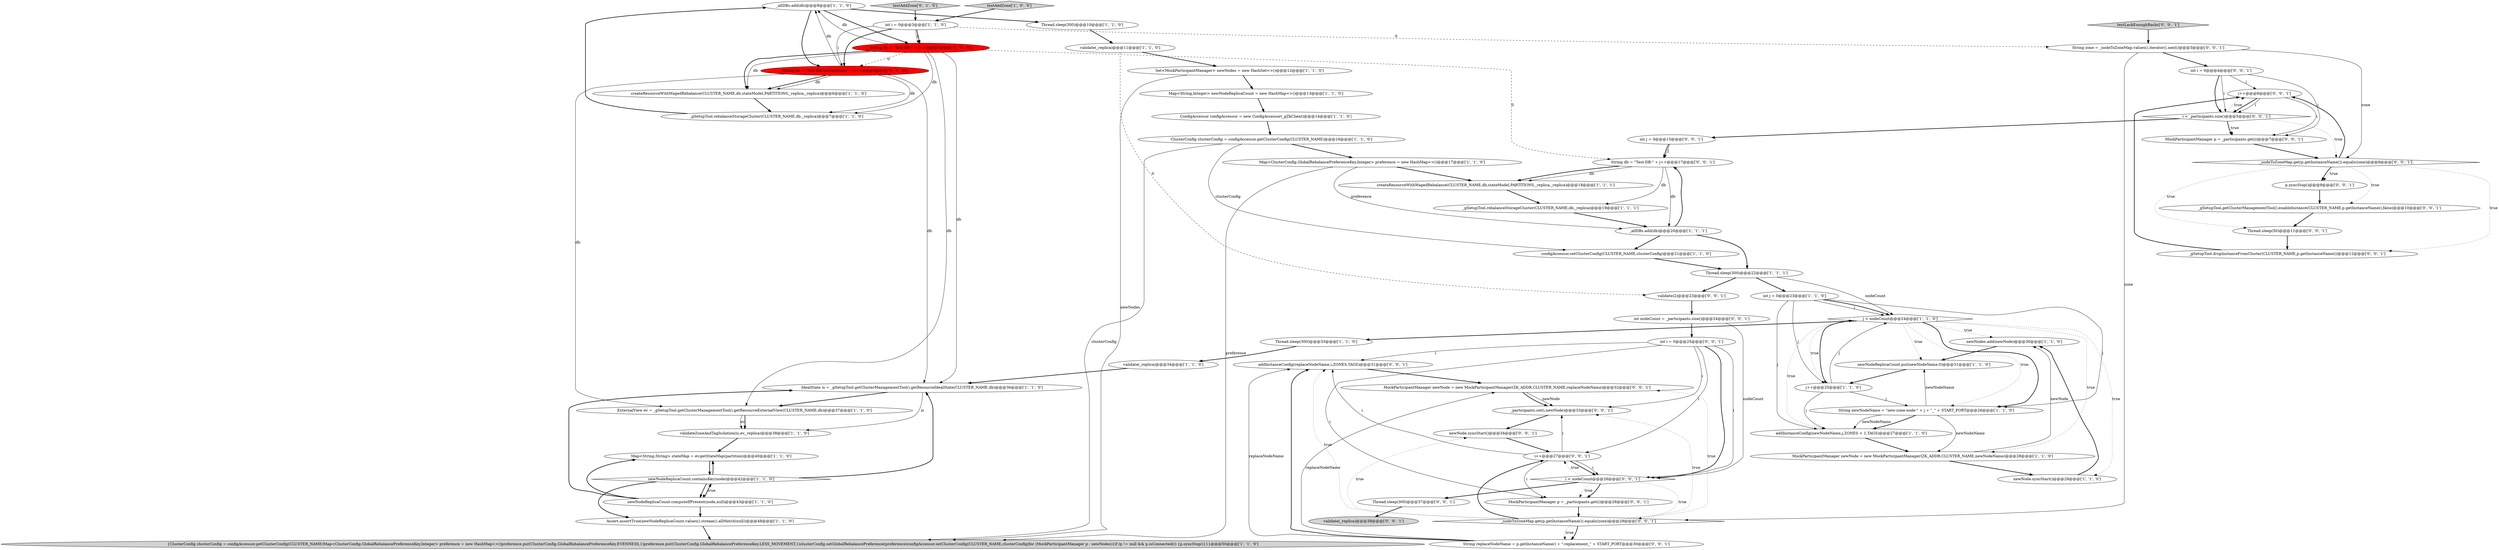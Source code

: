 digraph {
58 [style = filled, label = "testLackEnoughRacks['0', '0', '1']", fillcolor = lightgray, shape = diamond image = "AAA0AAABBB3BBB"];
46 [style = filled, label = "int i = 0@@@4@@@['0', '0', '1']", fillcolor = white, shape = ellipse image = "AAA0AAABBB3BBB"];
53 [style = filled, label = "addInstanceConfig(replaceNodeName,i,ZONES,TAGS)@@@31@@@['0', '0', '1']", fillcolor = white, shape = ellipse image = "AAA0AAABBB3BBB"];
63 [style = filled, label = "i++@@@6@@@['0', '0', '1']", fillcolor = white, shape = ellipse image = "AAA0AAABBB3BBB"];
54 [style = filled, label = "int i = 0@@@25@@@['0', '0', '1']", fillcolor = white, shape = ellipse image = "AAA0AAABBB3BBB"];
15 [style = filled, label = "Thread.sleep(300)@@@33@@@['1', '1', '0']", fillcolor = white, shape = ellipse image = "AAA0AAABBB1BBB"];
47 [style = filled, label = "MockParticipantManager p = _participants.get(i)@@@7@@@['0', '0', '1']", fillcolor = white, shape = ellipse image = "AAA0AAABBB3BBB"];
57 [style = filled, label = "i < nodeCount@@@26@@@['0', '0', '1']", fillcolor = white, shape = diamond image = "AAA0AAABBB3BBB"];
3 [style = filled, label = "newNodes.add(newNode)@@@30@@@['1', '1', '0']", fillcolor = white, shape = ellipse image = "AAA0AAABBB1BBB"];
1 [style = filled, label = "configAccessor.setClusterConfig(CLUSTER_NAME,clusterConfig)@@@21@@@['1', '1', '0']", fillcolor = white, shape = ellipse image = "AAA0AAABBB1BBB"];
21 [style = filled, label = "_gSetupTool.rebalanceStorageCluster(CLUSTER_NAME,db,_replica)@@@7@@@['1', '1', '0']", fillcolor = white, shape = ellipse image = "AAA0AAABBB1BBB"];
43 [style = filled, label = "_participants.set(i,newNode)@@@33@@@['0', '0', '1']", fillcolor = white, shape = ellipse image = "AAA0AAABBB3BBB"];
25 [style = filled, label = "Map<ClusterConfig.GlobalRebalancePreferenceKey,Integer> preference = new HashMap<>()@@@17@@@['1', '1', '0']", fillcolor = white, shape = ellipse image = "AAA0AAABBB1BBB"];
62 [style = filled, label = "MockParticipantManager p = _participants.get(i)@@@28@@@['0', '0', '1']", fillcolor = white, shape = ellipse image = "AAA0AAABBB3BBB"];
38 [style = filled, label = "String db = \"Test-DB-testAddZone\" + i++@@@5@@@['0', '1', '0']", fillcolor = red, shape = ellipse image = "AAA1AAABBB2BBB"];
7 [style = filled, label = "j < nodeCount@@@24@@@['1', '1', '0']", fillcolor = white, shape = diamond image = "AAA0AAABBB1BBB"];
14 [style = filled, label = "Assert.assertTrue(newNodeReplicaCount.values().stream().allMatch(null))@@@48@@@['1', '1', '0']", fillcolor = white, shape = ellipse image = "AAA0AAABBB1BBB"];
11 [style = filled, label = "validateZoneAndTagIsolation(is,ev,_replica)@@@38@@@['1', '1', '0']", fillcolor = white, shape = ellipse image = "AAA0AAABBB1BBB"];
34 [style = filled, label = "Map<String,Integer> newNodeReplicaCount = new HashMap<>()@@@13@@@['1', '1', '0']", fillcolor = white, shape = ellipse image = "AAA0AAABBB1BBB"];
65 [style = filled, label = "i++@@@27@@@['0', '0', '1']", fillcolor = white, shape = ellipse image = "AAA0AAABBB3BBB"];
40 [style = filled, label = "newNode.syncStart()@@@34@@@['0', '0', '1']", fillcolor = white, shape = ellipse image = "AAA0AAABBB3BBB"];
28 [style = filled, label = "IdealState is = _gSetupTool.getClusterManagementTool().getResourceIdealState(CLUSTER_NAME,db)@@@36@@@['1', '1', '0']", fillcolor = white, shape = ellipse image = "AAA0AAABBB1BBB"];
59 [style = filled, label = "_gSetupTool.dropInstanceFromCluster(CLUSTER_NAME,p.getInstanceName())@@@12@@@['0', '0', '1']", fillcolor = white, shape = ellipse image = "AAA0AAABBB3BBB"];
33 [style = filled, label = "createResourceWithWagedRebalance(CLUSTER_NAME,db,stateModel,PARTITIONS,_replica,_replica)@@@6@@@['1', '1', '0']", fillcolor = white, shape = ellipse image = "AAA0AAABBB1BBB"];
10 [style = filled, label = "{ClusterConfig clusterConfig = configAccessor.getClusterConfig(CLUSTER_NAME)Map<ClusterConfig.GlobalRebalancePreferenceKey,Integer> preference = new HashMap<>()preference.put(ClusterConfig.GlobalRebalancePreferenceKey.EVENNESS,1)preference.put(ClusterConfig.GlobalRebalancePreferenceKey.LESS_MOVEMENT,1)clusterConfig.setGlobalRebalancePreference(preference)configAccessor.setClusterConfig(CLUSTER_NAME,clusterConfig)for (MockParticipantManager p : newNodes){if (p != null && p.isConnected()) {p.syncStop()}}}@@@50@@@['1', '1', '0']", fillcolor = lightgray, shape = ellipse image = "AAA0AAABBB1BBB"];
4 [style = filled, label = "ExternalView ev = _gSetupTool.getClusterManagementTool().getResourceExternalView(CLUSTER_NAME,db)@@@37@@@['1', '1', '0']", fillcolor = white, shape = ellipse image = "AAA0AAABBB1BBB"];
2 [style = filled, label = "Thread.sleep(300)@@@22@@@['1', '1', '1']", fillcolor = white, shape = ellipse image = "AAA0AAABBB1BBB"];
9 [style = filled, label = "newNodeReplicaCount.put(newNodeName,0)@@@31@@@['1', '1', '0']", fillcolor = white, shape = ellipse image = "AAA0AAABBB1BBB"];
64 [style = filled, label = "String replaceNodeName = p.getInstanceName() + \"-replacement_\" + START_PORT@@@30@@@['0', '0', '1']", fillcolor = white, shape = ellipse image = "AAA0AAABBB3BBB"];
41 [style = filled, label = "_nodeToZoneMap.get(p.getInstanceName()).equals(zone)@@@29@@@['0', '0', '1']", fillcolor = white, shape = diamond image = "AAA0AAABBB3BBB"];
22 [style = filled, label = "_allDBs.add(db)@@@20@@@['1', '1', '1']", fillcolor = white, shape = ellipse image = "AAA0AAABBB1BBB"];
52 [style = filled, label = "_gSetupTool.getClusterManagementTool().enableInstance(CLUSTER_NAME,p.getInstanceName(),false)@@@10@@@['0', '0', '1']", fillcolor = white, shape = ellipse image = "AAA0AAABBB3BBB"];
20 [style = filled, label = "newNodeReplicaCount.containsKey(node)@@@42@@@['1', '1', '0']", fillcolor = white, shape = diamond image = "AAA0AAABBB1BBB"];
50 [style = filled, label = "MockParticipantManager newNode = new MockParticipantManager(ZK_ADDR,CLUSTER_NAME,replaceNodeName)@@@32@@@['0', '0', '1']", fillcolor = white, shape = ellipse image = "AAA0AAABBB3BBB"];
36 [style = filled, label = "Map<String,String> stateMap = ev.getStateMap(partition)@@@40@@@['1', '1', '0']", fillcolor = white, shape = ellipse image = "AAA0AAABBB1BBB"];
37 [style = filled, label = "testAddZone['0', '1', '0']", fillcolor = lightgray, shape = diamond image = "AAA0AAABBB2BBB"];
32 [style = filled, label = "ConfigAccessor configAccessor = new ConfigAccessor(_gZkClient)@@@14@@@['1', '1', '0']", fillcolor = white, shape = ellipse image = "AAA0AAABBB1BBB"];
42 [style = filled, label = "p.syncStop()@@@9@@@['0', '0', '1']", fillcolor = white, shape = ellipse image = "AAA0AAABBB3BBB"];
13 [style = filled, label = "MockParticipantManager newNode = new MockParticipantManager(ZK_ADDR,CLUSTER_NAME,newNodeName)@@@28@@@['1', '1', '0']", fillcolor = white, shape = ellipse image = "AAA0AAABBB1BBB"];
60 [style = filled, label = "validate(2)@@@23@@@['0', '0', '1']", fillcolor = white, shape = ellipse image = "AAA0AAABBB3BBB"];
49 [style = filled, label = "String db = \"Test-DB-\" + j++@@@17@@@['0', '0', '1']", fillcolor = white, shape = ellipse image = "AAA0AAABBB3BBB"];
30 [style = filled, label = "addInstanceConfig(newNodeName,j,ZONES + 1,TAGS)@@@27@@@['1', '1', '0']", fillcolor = white, shape = ellipse image = "AAA0AAABBB1BBB"];
48 [style = filled, label = "String zone = _nodeToZoneMap.values().iterator().next()@@@3@@@['0', '0', '1']", fillcolor = white, shape = ellipse image = "AAA0AAABBB3BBB"];
8 [style = filled, label = "String newNodeName = \"new-zone-node-\" + j + \"_\" + START_PORT@@@26@@@['1', '1', '0']", fillcolor = white, shape = ellipse image = "AAA0AAABBB1BBB"];
44 [style = filled, label = "_nodeToZoneMap.get(p.getInstanceName()).equals(zone)@@@8@@@['0', '0', '1']", fillcolor = white, shape = diamond image = "AAA0AAABBB3BBB"];
61 [style = filled, label = "int j = 0@@@15@@@['0', '0', '1']", fillcolor = white, shape = ellipse image = "AAA0AAABBB3BBB"];
56 [style = filled, label = "i < _participants.size()@@@5@@@['0', '0', '1']", fillcolor = white, shape = diamond image = "AAA0AAABBB3BBB"];
6 [style = filled, label = "int i = 0@@@3@@@['1', '1', '0']", fillcolor = white, shape = ellipse image = "AAA0AAABBB1BBB"];
24 [style = filled, label = "validate(_replica)@@@34@@@['1', '1', '0']", fillcolor = white, shape = ellipse image = "AAA0AAABBB1BBB"];
55 [style = filled, label = "Thread.sleep(300)@@@37@@@['0', '0', '1']", fillcolor = white, shape = ellipse image = "AAA0AAABBB3BBB"];
19 [style = filled, label = "String db = \"Test-DB-\" + i++@@@5@@@['1', '0', '0']", fillcolor = red, shape = ellipse image = "AAA1AAABBB1BBB"];
12 [style = filled, label = "validate(_replica)@@@11@@@['1', '1', '0']", fillcolor = white, shape = ellipse image = "AAA0AAABBB1BBB"];
27 [style = filled, label = "j++@@@25@@@['1', '1', '0']", fillcolor = white, shape = ellipse image = "AAA0AAABBB1BBB"];
29 [style = filled, label = "Thread.sleep(300)@@@10@@@['1', '1', '0']", fillcolor = white, shape = ellipse image = "AAA0AAABBB1BBB"];
51 [style = filled, label = "validate(_replica)@@@38@@@['0', '0', '1']", fillcolor = lightgray, shape = ellipse image = "AAA0AAABBB3BBB"];
31 [style = filled, label = "_allDBs.add(db)@@@8@@@['1', '1', '0']", fillcolor = white, shape = ellipse image = "AAA0AAABBB1BBB"];
5 [style = filled, label = "ClusterConfig clusterConfig = configAccessor.getClusterConfig(CLUSTER_NAME)@@@16@@@['1', '1', '0']", fillcolor = white, shape = ellipse image = "AAA0AAABBB1BBB"];
45 [style = filled, label = "int nodeCount = _participants.size()@@@24@@@['0', '0', '1']", fillcolor = white, shape = ellipse image = "AAA0AAABBB3BBB"];
35 [style = filled, label = "int j = 0@@@23@@@['1', '1', '0']", fillcolor = white, shape = ellipse image = "AAA0AAABBB1BBB"];
39 [style = filled, label = "Thread.sleep(50)@@@11@@@['0', '0', '1']", fillcolor = white, shape = ellipse image = "AAA0AAABBB3BBB"];
26 [style = filled, label = "createResourceWithWagedRebalance(CLUSTER_NAME,db,stateModel,PARTITIONS,_replica,_replica)@@@18@@@['1', '1', '1']", fillcolor = white, shape = ellipse image = "AAA0AAABBB1BBB"];
0 [style = filled, label = "Set<MockParticipantManager> newNodes = new HashSet<>()@@@12@@@['1', '1', '0']", fillcolor = white, shape = ellipse image = "AAA0AAABBB1BBB"];
18 [style = filled, label = "_gSetupTool.rebalanceStorageCluster(CLUSTER_NAME,db,_replica)@@@19@@@['1', '1', '1']", fillcolor = white, shape = ellipse image = "AAA0AAABBB1BBB"];
17 [style = filled, label = "newNode.syncStart()@@@29@@@['1', '1', '0']", fillcolor = white, shape = ellipse image = "AAA0AAABBB1BBB"];
16 [style = filled, label = "testAddZone['1', '0', '0']", fillcolor = lightgray, shape = diamond image = "AAA0AAABBB1BBB"];
23 [style = filled, label = "newNodeReplicaCount.computeIfPresent(node,null)@@@43@@@['1', '1', '0']", fillcolor = white, shape = ellipse image = "AAA0AAABBB1BBB"];
2->35 [style = bold, label=""];
8->30 [style = bold, label=""];
6->38 [style = solid, label="i"];
30->13 [style = bold, label=""];
44->63 [style = bold, label=""];
57->62 [style = bold, label=""];
39->59 [style = bold, label=""];
5->1 [style = solid, label="clusterConfig"];
54->43 [style = solid, label="i"];
54->57 [style = bold, label=""];
65->57 [style = bold, label=""];
55->51 [style = bold, label=""];
63->56 [style = bold, label=""];
64->53 [style = bold, label=""];
0->10 [style = solid, label="newNodes"];
7->8 [style = bold, label=""];
11->36 [style = bold, label=""];
36->20 [style = bold, label=""];
56->47 [style = bold, label=""];
23->28 [style = bold, label=""];
43->40 [style = bold, label=""];
50->43 [style = solid, label="newNode"];
57->65 [style = dotted, label="true"];
13->17 [style = bold, label=""];
2->7 [style = solid, label="nodeCount"];
28->4 [style = bold, label=""];
19->38 [style = dashed, label="0"];
18->22 [style = bold, label=""];
21->31 [style = bold, label=""];
13->3 [style = solid, label="newNode"];
41->40 [style = dotted, label="true"];
41->64 [style = bold, label=""];
27->7 [style = bold, label=""];
41->43 [style = dotted, label="true"];
7->27 [style = dotted, label="true"];
63->47 [style = solid, label="i"];
19->28 [style = solid, label="db"];
34->32 [style = bold, label=""];
35->7 [style = solid, label="j"];
23->36 [style = bold, label=""];
57->41 [style = dotted, label="true"];
27->30 [style = solid, label="j"];
49->18 [style = solid, label="db"];
54->65 [style = solid, label="i"];
35->7 [style = bold, label=""];
19->33 [style = solid, label="db"];
65->62 [style = solid, label="i"];
61->49 [style = bold, label=""];
46->63 [style = solid, label="i"];
24->28 [style = bold, label=""];
50->43 [style = bold, label=""];
64->50 [style = solid, label="replaceNodeName"];
6->19 [style = solid, label="i"];
57->55 [style = bold, label=""];
28->11 [style = solid, label="is"];
16->6 [style = bold, label=""];
7->13 [style = dotted, label="true"];
12->60 [style = dashed, label="0"];
8->30 [style = solid, label="newNodeName"];
48->41 [style = solid, label="zone"];
44->52 [style = dotted, label="true"];
14->10 [style = bold, label=""];
31->29 [style = bold, label=""];
38->4 [style = solid, label="db"];
20->14 [style = bold, label=""];
41->65 [style = bold, label=""];
56->47 [style = dotted, label="true"];
19->21 [style = solid, label="db"];
19->4 [style = solid, label="db"];
5->25 [style = bold, label=""];
22->49 [style = bold, label=""];
23->14 [style = bold, label=""];
0->34 [style = bold, label=""];
6->38 [style = bold, label=""];
20->23 [style = bold, label=""];
41->53 [style = dotted, label="true"];
44->42 [style = dotted, label="true"];
25->10 [style = solid, label="preference"];
38->21 [style = solid, label="db"];
25->26 [style = bold, label=""];
59->63 [style = bold, label=""];
47->44 [style = bold, label=""];
35->27 [style = solid, label="j"];
49->26 [style = solid, label="db"];
41->64 [style = dotted, label="true"];
40->65 [style = bold, label=""];
38->33 [style = bold, label=""];
7->8 [style = dotted, label="true"];
7->17 [style = dotted, label="true"];
19->33 [style = bold, label=""];
44->42 [style = bold, label=""];
54->57 [style = solid, label="i"];
23->20 [style = bold, label=""];
46->56 [style = bold, label=""];
22->2 [style = bold, label=""];
27->8 [style = solid, label="j"];
41->50 [style = dotted, label="true"];
5->10 [style = solid, label="clusterConfig"];
42->52 [style = bold, label=""];
65->53 [style = solid, label="i"];
35->8 [style = solid, label="j"];
44->39 [style = dotted, label="true"];
6->48 [style = dashed, label="0"];
31->38 [style = bold, label=""];
2->60 [style = bold, label=""];
25->22 [style = solid, label="preference"];
65->57 [style = solid, label="i"];
48->46 [style = bold, label=""];
9->27 [style = bold, label=""];
53->50 [style = bold, label=""];
3->9 [style = bold, label=""];
58->48 [style = bold, label=""];
62->41 [style = bold, label=""];
35->30 [style = solid, label="j"];
8->9 [style = solid, label="newNodeName"];
38->28 [style = solid, label="db"];
56->44 [style = dotted, label="true"];
20->23 [style = dotted, label="true"];
17->3 [style = bold, label=""];
44->59 [style = dotted, label="true"];
7->15 [style = bold, label=""];
65->43 [style = solid, label="i"];
1->2 [style = bold, label=""];
38->31 [style = solid, label="db"];
22->1 [style = bold, label=""];
63->56 [style = solid, label="i"];
27->7 [style = solid, label="j"];
31->19 [style = bold, label=""];
4->11 [style = solid, label="ev"];
20->36 [style = bold, label=""];
32->5 [style = bold, label=""];
57->62 [style = dotted, label="true"];
52->39 [style = bold, label=""];
49->22 [style = solid, label="db"];
20->28 [style = bold, label=""];
56->61 [style = bold, label=""];
6->19 [style = bold, label=""];
7->9 [style = dotted, label="true"];
37->6 [style = bold, label=""];
12->0 [style = bold, label=""];
19->49 [style = dashed, label="0"];
19->31 [style = solid, label="db"];
8->13 [style = solid, label="newNodeName"];
60->45 [style = bold, label=""];
45->54 [style = bold, label=""];
29->12 [style = bold, label=""];
46->56 [style = solid, label="i"];
48->44 [style = solid, label="zone"];
54->62 [style = solid, label="i"];
7->3 [style = dotted, label="true"];
54->53 [style = solid, label="i"];
15->24 [style = bold, label=""];
64->53 [style = solid, label="replaceNodeName"];
56->63 [style = dotted, label="true"];
38->33 [style = solid, label="db"];
49->26 [style = bold, label=""];
46->47 [style = solid, label="i"];
33->21 [style = bold, label=""];
4->11 [style = bold, label=""];
7->30 [style = dotted, label="true"];
45->57 [style = solid, label="nodeCount"];
61->49 [style = solid, label="j"];
26->18 [style = bold, label=""];
}
